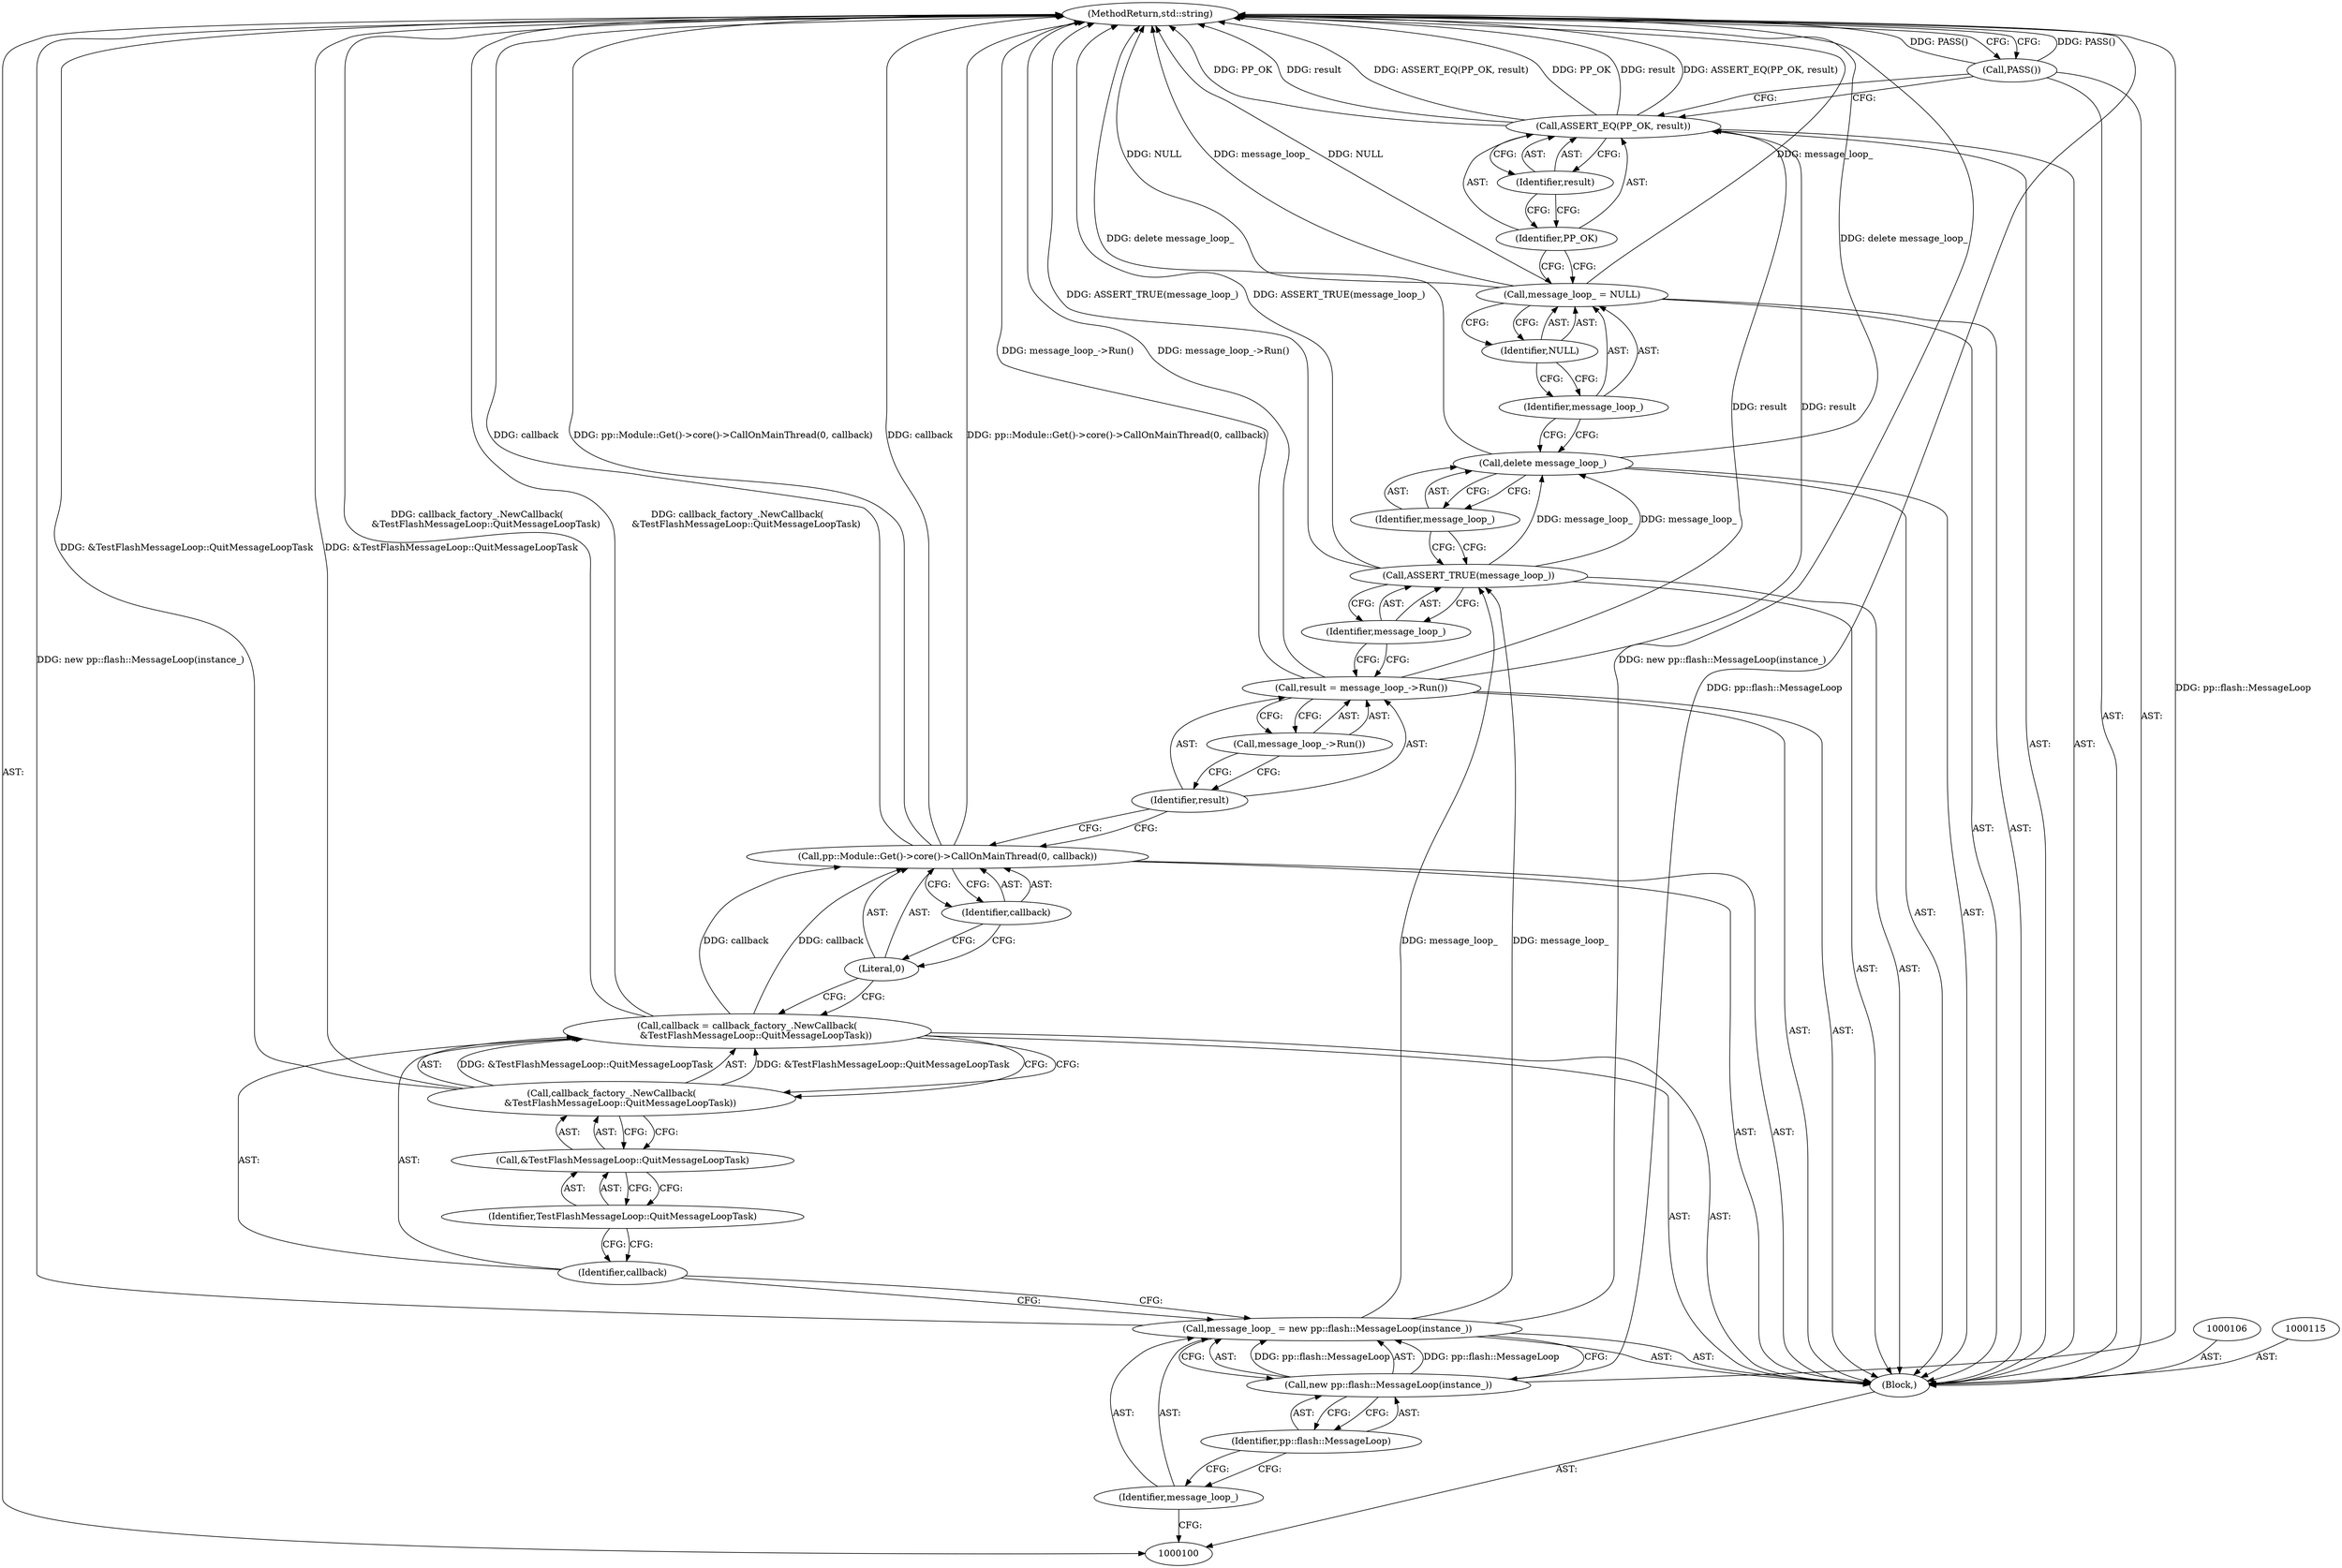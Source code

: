 digraph "1_Chrome_dd77c2a41c72589d929db0592565125ca629fb2c_2" {
"1000130" [label="(MethodReturn,std::string)"];
"1000101" [label="(Block,)"];
"1000122" [label="(Identifier,message_loop_)"];
"1000121" [label="(Call,delete message_loop_)"];
"1000125" [label="(Identifier,NULL)"];
"1000123" [label="(Call,message_loop_ = NULL)"];
"1000124" [label="(Identifier,message_loop_)"];
"1000127" [label="(Identifier,PP_OK)"];
"1000128" [label="(Identifier,result)"];
"1000126" [label="(Call,ASSERT_EQ(PP_OK, result))"];
"1000129" [label="(Call,PASS())"];
"1000104" [label="(Call,new pp::flash::MessageLoop(instance_))"];
"1000102" [label="(Call,message_loop_ = new pp::flash::MessageLoop(instance_))"];
"1000103" [label="(Identifier,message_loop_)"];
"1000105" [label="(Identifier,pp::flash::MessageLoop)"];
"1000107" [label="(Call,callback = callback_factory_.NewCallback(\n      &TestFlashMessageLoop::QuitMessageLoopTask))"];
"1000108" [label="(Identifier,callback)"];
"1000109" [label="(Call,callback_factory_.NewCallback(\n      &TestFlashMessageLoop::QuitMessageLoopTask))"];
"1000110" [label="(Call,&TestFlashMessageLoop::QuitMessageLoopTask)"];
"1000111" [label="(Identifier,TestFlashMessageLoop::QuitMessageLoopTask)"];
"1000112" [label="(Call,pp::Module::Get()->core()->CallOnMainThread(0, callback))"];
"1000113" [label="(Literal,0)"];
"1000114" [label="(Identifier,callback)"];
"1000116" [label="(Call,result = message_loop_->Run())"];
"1000117" [label="(Identifier,result)"];
"1000118" [label="(Call,message_loop_->Run())"];
"1000120" [label="(Identifier,message_loop_)"];
"1000119" [label="(Call,ASSERT_TRUE(message_loop_))"];
"1000130" -> "1000100"  [label="AST: "];
"1000130" -> "1000129"  [label="CFG: "];
"1000126" -> "1000130"  [label="DDG: ASSERT_EQ(PP_OK, result)"];
"1000126" -> "1000130"  [label="DDG: PP_OK"];
"1000126" -> "1000130"  [label="DDG: result"];
"1000123" -> "1000130"  [label="DDG: NULL"];
"1000123" -> "1000130"  [label="DDG: message_loop_"];
"1000102" -> "1000130"  [label="DDG: new pp::flash::MessageLoop(instance_)"];
"1000104" -> "1000130"  [label="DDG: pp::flash::MessageLoop"];
"1000112" -> "1000130"  [label="DDG: callback"];
"1000112" -> "1000130"  [label="DDG: pp::Module::Get()->core()->CallOnMainThread(0, callback)"];
"1000129" -> "1000130"  [label="DDG: PASS()"];
"1000121" -> "1000130"  [label="DDG: delete message_loop_"];
"1000116" -> "1000130"  [label="DDG: message_loop_->Run()"];
"1000109" -> "1000130"  [label="DDG: &TestFlashMessageLoop::QuitMessageLoopTask"];
"1000119" -> "1000130"  [label="DDG: ASSERT_TRUE(message_loop_)"];
"1000107" -> "1000130"  [label="DDG: callback_factory_.NewCallback(\n      &TestFlashMessageLoop::QuitMessageLoopTask)"];
"1000101" -> "1000100"  [label="AST: "];
"1000102" -> "1000101"  [label="AST: "];
"1000106" -> "1000101"  [label="AST: "];
"1000107" -> "1000101"  [label="AST: "];
"1000112" -> "1000101"  [label="AST: "];
"1000115" -> "1000101"  [label="AST: "];
"1000116" -> "1000101"  [label="AST: "];
"1000119" -> "1000101"  [label="AST: "];
"1000121" -> "1000101"  [label="AST: "];
"1000123" -> "1000101"  [label="AST: "];
"1000126" -> "1000101"  [label="AST: "];
"1000129" -> "1000101"  [label="AST: "];
"1000122" -> "1000121"  [label="AST: "];
"1000122" -> "1000119"  [label="CFG: "];
"1000121" -> "1000122"  [label="CFG: "];
"1000121" -> "1000101"  [label="AST: "];
"1000121" -> "1000122"  [label="CFG: "];
"1000122" -> "1000121"  [label="AST: "];
"1000124" -> "1000121"  [label="CFG: "];
"1000121" -> "1000130"  [label="DDG: delete message_loop_"];
"1000119" -> "1000121"  [label="DDG: message_loop_"];
"1000125" -> "1000123"  [label="AST: "];
"1000125" -> "1000124"  [label="CFG: "];
"1000123" -> "1000125"  [label="CFG: "];
"1000123" -> "1000101"  [label="AST: "];
"1000123" -> "1000125"  [label="CFG: "];
"1000124" -> "1000123"  [label="AST: "];
"1000125" -> "1000123"  [label="AST: "];
"1000127" -> "1000123"  [label="CFG: "];
"1000123" -> "1000130"  [label="DDG: NULL"];
"1000123" -> "1000130"  [label="DDG: message_loop_"];
"1000124" -> "1000123"  [label="AST: "];
"1000124" -> "1000121"  [label="CFG: "];
"1000125" -> "1000124"  [label="CFG: "];
"1000127" -> "1000126"  [label="AST: "];
"1000127" -> "1000123"  [label="CFG: "];
"1000128" -> "1000127"  [label="CFG: "];
"1000128" -> "1000126"  [label="AST: "];
"1000128" -> "1000127"  [label="CFG: "];
"1000126" -> "1000128"  [label="CFG: "];
"1000126" -> "1000101"  [label="AST: "];
"1000126" -> "1000128"  [label="CFG: "];
"1000127" -> "1000126"  [label="AST: "];
"1000128" -> "1000126"  [label="AST: "];
"1000129" -> "1000126"  [label="CFG: "];
"1000126" -> "1000130"  [label="DDG: ASSERT_EQ(PP_OK, result)"];
"1000126" -> "1000130"  [label="DDG: PP_OK"];
"1000126" -> "1000130"  [label="DDG: result"];
"1000116" -> "1000126"  [label="DDG: result"];
"1000129" -> "1000101"  [label="AST: "];
"1000129" -> "1000126"  [label="CFG: "];
"1000130" -> "1000129"  [label="CFG: "];
"1000129" -> "1000130"  [label="DDG: PASS()"];
"1000104" -> "1000102"  [label="AST: "];
"1000104" -> "1000105"  [label="CFG: "];
"1000105" -> "1000104"  [label="AST: "];
"1000102" -> "1000104"  [label="CFG: "];
"1000104" -> "1000130"  [label="DDG: pp::flash::MessageLoop"];
"1000104" -> "1000102"  [label="DDG: pp::flash::MessageLoop"];
"1000102" -> "1000101"  [label="AST: "];
"1000102" -> "1000104"  [label="CFG: "];
"1000103" -> "1000102"  [label="AST: "];
"1000104" -> "1000102"  [label="AST: "];
"1000108" -> "1000102"  [label="CFG: "];
"1000102" -> "1000130"  [label="DDG: new pp::flash::MessageLoop(instance_)"];
"1000104" -> "1000102"  [label="DDG: pp::flash::MessageLoop"];
"1000102" -> "1000119"  [label="DDG: message_loop_"];
"1000103" -> "1000102"  [label="AST: "];
"1000103" -> "1000100"  [label="CFG: "];
"1000105" -> "1000103"  [label="CFG: "];
"1000105" -> "1000104"  [label="AST: "];
"1000105" -> "1000103"  [label="CFG: "];
"1000104" -> "1000105"  [label="CFG: "];
"1000107" -> "1000101"  [label="AST: "];
"1000107" -> "1000109"  [label="CFG: "];
"1000108" -> "1000107"  [label="AST: "];
"1000109" -> "1000107"  [label="AST: "];
"1000113" -> "1000107"  [label="CFG: "];
"1000107" -> "1000130"  [label="DDG: callback_factory_.NewCallback(\n      &TestFlashMessageLoop::QuitMessageLoopTask)"];
"1000109" -> "1000107"  [label="DDG: &TestFlashMessageLoop::QuitMessageLoopTask"];
"1000107" -> "1000112"  [label="DDG: callback"];
"1000108" -> "1000107"  [label="AST: "];
"1000108" -> "1000102"  [label="CFG: "];
"1000111" -> "1000108"  [label="CFG: "];
"1000109" -> "1000107"  [label="AST: "];
"1000109" -> "1000110"  [label="CFG: "];
"1000110" -> "1000109"  [label="AST: "];
"1000107" -> "1000109"  [label="CFG: "];
"1000109" -> "1000130"  [label="DDG: &TestFlashMessageLoop::QuitMessageLoopTask"];
"1000109" -> "1000107"  [label="DDG: &TestFlashMessageLoop::QuitMessageLoopTask"];
"1000110" -> "1000109"  [label="AST: "];
"1000110" -> "1000111"  [label="CFG: "];
"1000111" -> "1000110"  [label="AST: "];
"1000109" -> "1000110"  [label="CFG: "];
"1000111" -> "1000110"  [label="AST: "];
"1000111" -> "1000108"  [label="CFG: "];
"1000110" -> "1000111"  [label="CFG: "];
"1000112" -> "1000101"  [label="AST: "];
"1000112" -> "1000114"  [label="CFG: "];
"1000113" -> "1000112"  [label="AST: "];
"1000114" -> "1000112"  [label="AST: "];
"1000117" -> "1000112"  [label="CFG: "];
"1000112" -> "1000130"  [label="DDG: callback"];
"1000112" -> "1000130"  [label="DDG: pp::Module::Get()->core()->CallOnMainThread(0, callback)"];
"1000107" -> "1000112"  [label="DDG: callback"];
"1000113" -> "1000112"  [label="AST: "];
"1000113" -> "1000107"  [label="CFG: "];
"1000114" -> "1000113"  [label="CFG: "];
"1000114" -> "1000112"  [label="AST: "];
"1000114" -> "1000113"  [label="CFG: "];
"1000112" -> "1000114"  [label="CFG: "];
"1000116" -> "1000101"  [label="AST: "];
"1000116" -> "1000118"  [label="CFG: "];
"1000117" -> "1000116"  [label="AST: "];
"1000118" -> "1000116"  [label="AST: "];
"1000120" -> "1000116"  [label="CFG: "];
"1000116" -> "1000130"  [label="DDG: message_loop_->Run()"];
"1000116" -> "1000126"  [label="DDG: result"];
"1000117" -> "1000116"  [label="AST: "];
"1000117" -> "1000112"  [label="CFG: "];
"1000118" -> "1000117"  [label="CFG: "];
"1000118" -> "1000116"  [label="AST: "];
"1000118" -> "1000117"  [label="CFG: "];
"1000116" -> "1000118"  [label="CFG: "];
"1000120" -> "1000119"  [label="AST: "];
"1000120" -> "1000116"  [label="CFG: "];
"1000119" -> "1000120"  [label="CFG: "];
"1000119" -> "1000101"  [label="AST: "];
"1000119" -> "1000120"  [label="CFG: "];
"1000120" -> "1000119"  [label="AST: "];
"1000122" -> "1000119"  [label="CFG: "];
"1000119" -> "1000130"  [label="DDG: ASSERT_TRUE(message_loop_)"];
"1000102" -> "1000119"  [label="DDG: message_loop_"];
"1000119" -> "1000121"  [label="DDG: message_loop_"];
}

